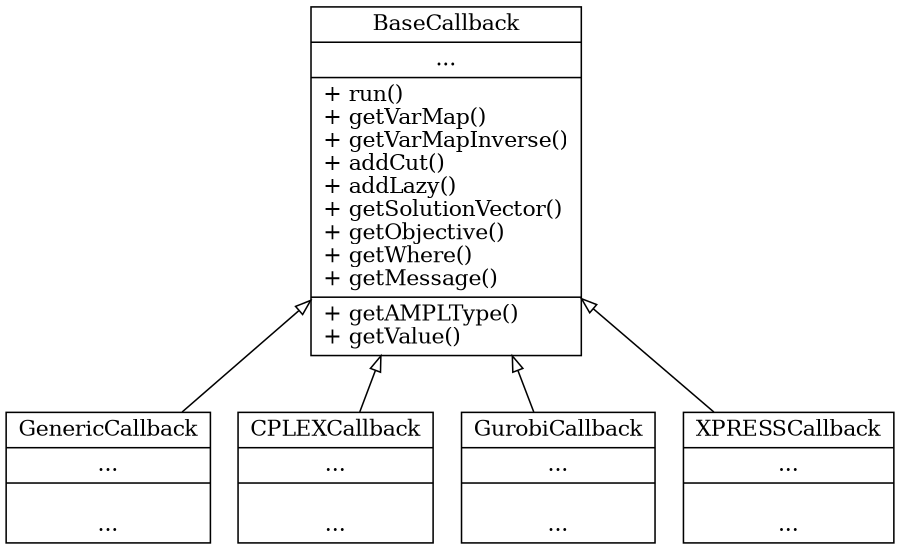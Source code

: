digraph hierarchy {
size="6,6"
node[shape=record,style=filled,fillcolor=white]
edge[dir=back, arrowtail=empty]


BaseCallback[label = "{BaseCallback|...|+ run()\l+ getVarMap()\l+ getVarMapInverse()\l+ addCut()\l+ addLazy()\l+ getSolutionVector()\l+ getObjective()\l+ getWhere()\l+ getMessage()\l|+ getAMPLType()\l+ getValue()\l}"]
GenericCallback[label = "{GenericCallback|...|\l...}"]
CPLEXCallback[label = "{CPLEXCallback|...|\l...}"]
GurobiCallback[label = "{GurobiCallback|...|\l...}"]
XPRESSCallback[label = "{XPRESSCallback|...|\l...}"]

BaseCallback->GenericCallback
BaseCallback->CPLEXCallback
BaseCallback->GurobiCallback
BaseCallback->XPRESSCallback
}

